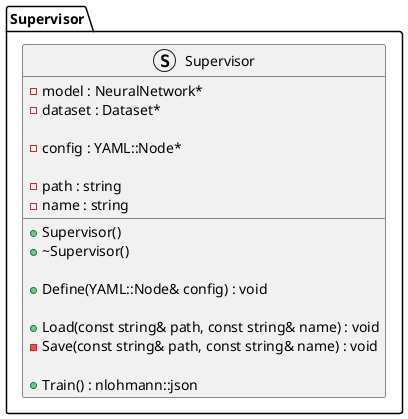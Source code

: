 @startuml Supervisor
package "Supervisor" {
    struct Supervisor {

        - model : NeuralNetwork*
        - dataset : Dataset*

        - config : YAML::Node*

        - path : string
        - name : string

        + Supervisor()
        + ~Supervisor()

        + Define(YAML::Node& config) : void

        + Load(const string& path, const string& name) : void
        - Save(const string& path, const string& name) : void

        + Train() : nlohmann::json
    }
}
@enduml
